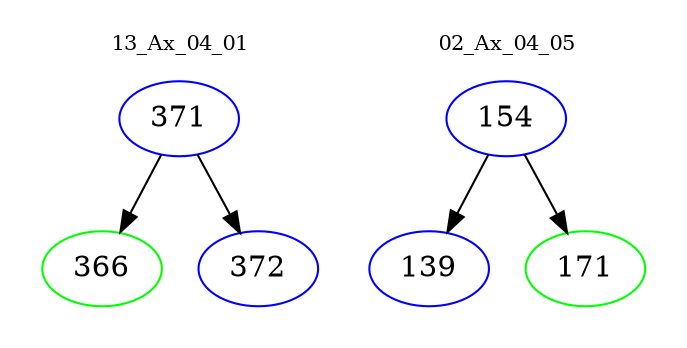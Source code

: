 digraph{
subgraph cluster_0 {
color = white
label = "13_Ax_04_01";
fontsize=10;
T0_371 [label="371", color="blue"]
T0_371 -> T0_366 [color="black"]
T0_366 [label="366", color="green"]
T0_371 -> T0_372 [color="black"]
T0_372 [label="372", color="blue"]
}
subgraph cluster_1 {
color = white
label = "02_Ax_04_05";
fontsize=10;
T1_154 [label="154", color="blue"]
T1_154 -> T1_139 [color="black"]
T1_139 [label="139", color="blue"]
T1_154 -> T1_171 [color="black"]
T1_171 [label="171", color="green"]
}
}
